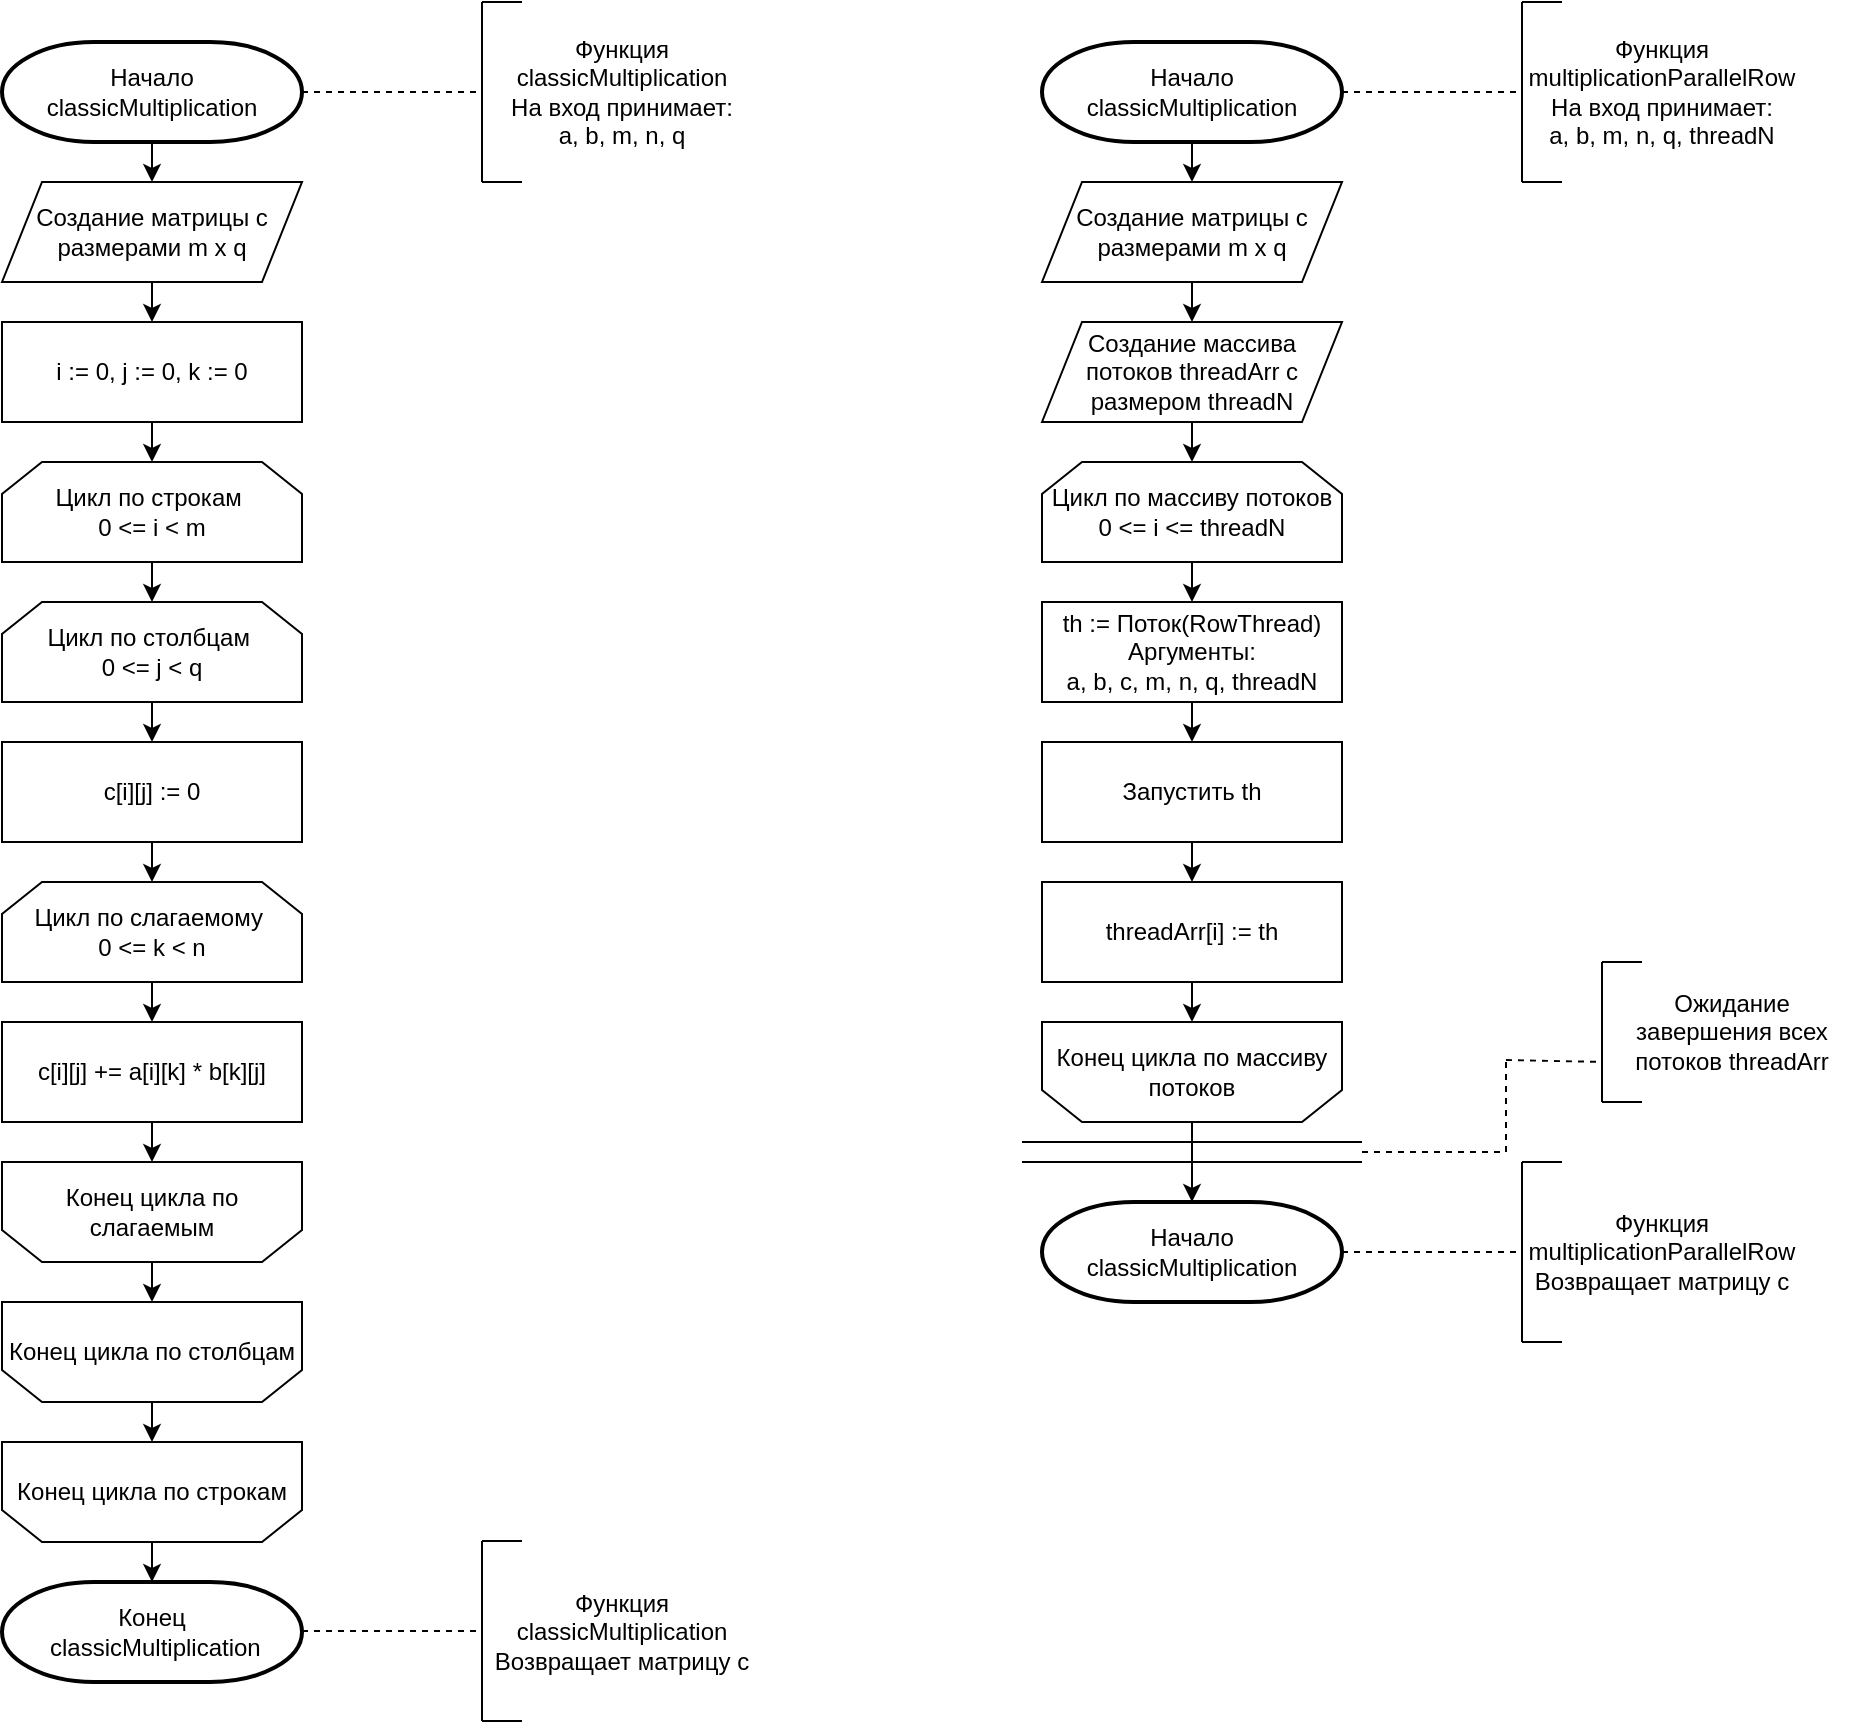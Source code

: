 <mxfile version="13.10.0" type="device"><diagram id="bh_39w6_z0rFIUdo9ZEe" name="Page-1"><mxGraphModel dx="1038" dy="11786" grid="1" gridSize="10" guides="1" tooltips="1" connect="1" arrows="1" fold="1" page="1" pageScale="1" pageWidth="1827" pageHeight="11169" background="#ffffff" math="0" shadow="0"><root><mxCell id="0"/><mxCell id="1" parent="0"/><mxCell id="mzTDEa_XzC-Mk_3e8MP_-7" value="Начало classicMultiplication" style="strokeWidth=2;html=1;shape=mxgraph.flowchart.terminator;whiteSpace=wrap;" vertex="1" parent="1"><mxGeometry x="120" y="-1990" width="150" height="50" as="geometry"/></mxCell><mxCell id="mzTDEa_XzC-Mk_3e8MP_-8" value="" style="endArrow=none;dashed=1;html=1;exitX=1;exitY=0.5;exitDx=0;exitDy=0;exitPerimeter=0;" edge="1" parent="1" source="mzTDEa_XzC-Mk_3e8MP_-7"><mxGeometry width="50" height="50" relative="1" as="geometry"><mxPoint x="510" y="-1840" as="sourcePoint"/><mxPoint x="360" y="-1965" as="targetPoint"/></mxGeometry></mxCell><mxCell id="mzTDEa_XzC-Mk_3e8MP_-9" value="" style="endArrow=none;html=1;" edge="1" parent="1"><mxGeometry width="50" height="50" relative="1" as="geometry"><mxPoint x="360" y="-1920" as="sourcePoint"/><mxPoint x="360" y="-2010" as="targetPoint"/></mxGeometry></mxCell><mxCell id="mzTDEa_XzC-Mk_3e8MP_-10" value="" style="endArrow=none;html=1;" edge="1" parent="1"><mxGeometry width="50" height="50" relative="1" as="geometry"><mxPoint x="360" y="-2010" as="sourcePoint"/><mxPoint x="380" y="-2010" as="targetPoint"/></mxGeometry></mxCell><mxCell id="mzTDEa_XzC-Mk_3e8MP_-11" value="" style="endArrow=none;html=1;" edge="1" parent="1"><mxGeometry width="50" height="50" relative="1" as="geometry"><mxPoint x="360" y="-1920" as="sourcePoint"/><mxPoint x="380" y="-1920" as="targetPoint"/></mxGeometry></mxCell><mxCell id="mzTDEa_XzC-Mk_3e8MP_-12" value="Функция classicMultiplication&lt;br&gt;На вход принимает:&lt;br&gt;a, b, m, n, q" style="text;html=1;strokeColor=none;fillColor=none;align=center;verticalAlign=middle;whiteSpace=wrap;rounded=0;" vertex="1" parent="1"><mxGeometry x="360" y="-2010" width="140" height="90" as="geometry"/></mxCell><mxCell id="mzTDEa_XzC-Mk_3e8MP_-13" value="Создание матрицы с размерами m x q" style="shape=parallelogram;perimeter=parallelogramPerimeter;whiteSpace=wrap;html=1;fixedSize=1;fillColor=#ffffff;" vertex="1" parent="1"><mxGeometry x="120" y="-1920" width="150" height="50" as="geometry"/></mxCell><mxCell id="mzTDEa_XzC-Mk_3e8MP_-14" value="i := 0, j := 0, k := 0" style="rounded=0;whiteSpace=wrap;html=1;fillColor=#ffffff;" vertex="1" parent="1"><mxGeometry x="120" y="-1850" width="150" height="50" as="geometry"/></mxCell><mxCell id="mzTDEa_XzC-Mk_3e8MP_-15" value="Цикл по строкам&amp;nbsp;&lt;br&gt;0 &amp;lt;= i &amp;lt; m" style="shape=loopLimit;whiteSpace=wrap;html=1;fillColor=#ffffff;" vertex="1" parent="1"><mxGeometry x="120" y="-1780" width="150" height="50" as="geometry"/></mxCell><mxCell id="mzTDEa_XzC-Mk_3e8MP_-16" value="Цикл по столбцам&amp;nbsp;&lt;br&gt;0 &amp;lt;= j &amp;lt; q" style="shape=loopLimit;whiteSpace=wrap;html=1;fillColor=#ffffff;" vertex="1" parent="1"><mxGeometry x="120" y="-1710" width="150" height="50" as="geometry"/></mxCell><mxCell id="mzTDEa_XzC-Mk_3e8MP_-17" value="c[i][j] := 0" style="rounded=0;whiteSpace=wrap;html=1;fillColor=#ffffff;" vertex="1" parent="1"><mxGeometry x="120" y="-1640" width="150" height="50" as="geometry"/></mxCell><mxCell id="mzTDEa_XzC-Mk_3e8MP_-18" value="" style="endArrow=classic;html=1;exitX=0.5;exitY=1;exitDx=0;exitDy=0;exitPerimeter=0;entryX=0.5;entryY=0;entryDx=0;entryDy=0;" edge="1" parent="1" source="mzTDEa_XzC-Mk_3e8MP_-7" target="mzTDEa_XzC-Mk_3e8MP_-13"><mxGeometry width="50" height="50" relative="1" as="geometry"><mxPoint x="350" y="-1800" as="sourcePoint"/><mxPoint x="400" y="-1850" as="targetPoint"/></mxGeometry></mxCell><mxCell id="mzTDEa_XzC-Mk_3e8MP_-19" value="" style="endArrow=classic;html=1;exitX=0.5;exitY=1;exitDx=0;exitDy=0;entryX=0.5;entryY=0;entryDx=0;entryDy=0;" edge="1" parent="1" source="mzTDEa_XzC-Mk_3e8MP_-13" target="mzTDEa_XzC-Mk_3e8MP_-14"><mxGeometry width="50" height="50" relative="1" as="geometry"><mxPoint x="360" y="-1750" as="sourcePoint"/><mxPoint x="410" y="-1800" as="targetPoint"/></mxGeometry></mxCell><mxCell id="mzTDEa_XzC-Mk_3e8MP_-20" value="" style="endArrow=classic;html=1;exitX=0.5;exitY=1;exitDx=0;exitDy=0;entryX=0.5;entryY=0;entryDx=0;entryDy=0;" edge="1" parent="1" source="mzTDEa_XzC-Mk_3e8MP_-14" target="mzTDEa_XzC-Mk_3e8MP_-15"><mxGeometry width="50" height="50" relative="1" as="geometry"><mxPoint x="320" y="-1700" as="sourcePoint"/><mxPoint x="370" y="-1750" as="targetPoint"/></mxGeometry></mxCell><mxCell id="mzTDEa_XzC-Mk_3e8MP_-21" value="" style="endArrow=classic;html=1;exitX=0.5;exitY=1;exitDx=0;exitDy=0;entryX=0.5;entryY=0;entryDx=0;entryDy=0;" edge="1" parent="1" source="mzTDEa_XzC-Mk_3e8MP_-15" target="mzTDEa_XzC-Mk_3e8MP_-16"><mxGeometry width="50" height="50" relative="1" as="geometry"><mxPoint x="373" y="-1667" as="sourcePoint"/><mxPoint x="423" y="-1717" as="targetPoint"/></mxGeometry></mxCell><mxCell id="mzTDEa_XzC-Mk_3e8MP_-22" value="" style="endArrow=classic;html=1;exitX=0.5;exitY=1;exitDx=0;exitDy=0;entryX=0.5;entryY=0;entryDx=0;entryDy=0;" edge="1" parent="1" source="mzTDEa_XzC-Mk_3e8MP_-16" target="mzTDEa_XzC-Mk_3e8MP_-17"><mxGeometry width="50" height="50" relative="1" as="geometry"><mxPoint x="410" y="-1520" as="sourcePoint"/><mxPoint x="460" y="-1570" as="targetPoint"/></mxGeometry></mxCell><mxCell id="mzTDEa_XzC-Mk_3e8MP_-24" value="Цикл по слагаемому&amp;nbsp;&lt;br&gt;0 &amp;lt;= k &amp;lt; n" style="shape=loopLimit;whiteSpace=wrap;html=1;fillColor=#ffffff;" vertex="1" parent="1"><mxGeometry x="120" y="-1570" width="150" height="50" as="geometry"/></mxCell><mxCell id="mzTDEa_XzC-Mk_3e8MP_-25" value="c[i][j] += a[i][k] * b[k][j]" style="rounded=0;whiteSpace=wrap;html=1;fillColor=#ffffff;" vertex="1" parent="1"><mxGeometry x="120" y="-1500" width="150" height="50" as="geometry"/></mxCell><mxCell id="mzTDEa_XzC-Mk_3e8MP_-26" value="" style="shape=loopLimit;whiteSpace=wrap;html=1;fillColor=#ffffff;rotation=-180;" vertex="1" parent="1"><mxGeometry x="120" y="-1430" width="150" height="50" as="geometry"/></mxCell><mxCell id="mzTDEa_XzC-Mk_3e8MP_-27" value="Конец цикла по слагаемым" style="text;html=1;strokeColor=none;fillColor=none;align=center;verticalAlign=middle;whiteSpace=wrap;rounded=0;" vertex="1" parent="1"><mxGeometry x="120" y="-1430" width="150" height="50" as="geometry"/></mxCell><mxCell id="mzTDEa_XzC-Mk_3e8MP_-28" value="" style="endArrow=classic;html=1;exitX=0.5;exitY=1;exitDx=0;exitDy=0;entryX=0.5;entryY=0;entryDx=0;entryDy=0;" edge="1" parent="1" source="mzTDEa_XzC-Mk_3e8MP_-17" target="mzTDEa_XzC-Mk_3e8MP_-24"><mxGeometry width="50" height="50" relative="1" as="geometry"><mxPoint x="420" y="-1460" as="sourcePoint"/><mxPoint x="470" y="-1510" as="targetPoint"/></mxGeometry></mxCell><mxCell id="mzTDEa_XzC-Mk_3e8MP_-29" value="" style="endArrow=classic;html=1;exitX=0.5;exitY=1;exitDx=0;exitDy=0;entryX=0.5;entryY=0;entryDx=0;entryDy=0;" edge="1" parent="1" source="mzTDEa_XzC-Mk_3e8MP_-24" target="mzTDEa_XzC-Mk_3e8MP_-25"><mxGeometry width="50" height="50" relative="1" as="geometry"><mxPoint x="490" y="-1410" as="sourcePoint"/><mxPoint x="540" y="-1460" as="targetPoint"/></mxGeometry></mxCell><mxCell id="mzTDEa_XzC-Mk_3e8MP_-30" value="" style="shape=loopLimit;whiteSpace=wrap;html=1;fillColor=#ffffff;rotation=-180;" vertex="1" parent="1"><mxGeometry x="120" y="-1360" width="150" height="50" as="geometry"/></mxCell><mxCell id="mzTDEa_XzC-Mk_3e8MP_-31" value="Конец цикла по столбцам" style="text;html=1;strokeColor=none;fillColor=none;align=center;verticalAlign=middle;whiteSpace=wrap;rounded=0;" vertex="1" parent="1"><mxGeometry x="120" y="-1360" width="150" height="50" as="geometry"/></mxCell><mxCell id="mzTDEa_XzC-Mk_3e8MP_-32" value="" style="shape=loopLimit;whiteSpace=wrap;html=1;fillColor=#ffffff;rotation=-180;" vertex="1" parent="1"><mxGeometry x="120" y="-1290" width="150" height="50" as="geometry"/></mxCell><mxCell id="mzTDEa_XzC-Mk_3e8MP_-33" value="Конец цикла по строкам" style="text;html=1;strokeColor=none;fillColor=none;align=center;verticalAlign=middle;whiteSpace=wrap;rounded=0;" vertex="1" parent="1"><mxGeometry x="120" y="-1290" width="150" height="50" as="geometry"/></mxCell><mxCell id="mzTDEa_XzC-Mk_3e8MP_-34" value="" style="endArrow=classic;html=1;exitX=0.5;exitY=1;exitDx=0;exitDy=0;entryX=0.5;entryY=0;entryDx=0;entryDy=0;" edge="1" parent="1" source="mzTDEa_XzC-Mk_3e8MP_-25" target="mzTDEa_XzC-Mk_3e8MP_-27"><mxGeometry width="50" height="50" relative="1" as="geometry"><mxPoint x="410" y="-1470" as="sourcePoint"/><mxPoint x="430" y="-1340" as="targetPoint"/></mxGeometry></mxCell><mxCell id="mzTDEa_XzC-Mk_3e8MP_-35" value="" style="endArrow=classic;html=1;exitX=0.5;exitY=1;exitDx=0;exitDy=0;entryX=0.5;entryY=0;entryDx=0;entryDy=0;" edge="1" parent="1" source="mzTDEa_XzC-Mk_3e8MP_-27" target="mzTDEa_XzC-Mk_3e8MP_-31"><mxGeometry width="50" height="50" relative="1" as="geometry"><mxPoint x="390" y="-1260" as="sourcePoint"/><mxPoint x="440" y="-1310" as="targetPoint"/></mxGeometry></mxCell><mxCell id="mzTDEa_XzC-Mk_3e8MP_-36" value="" style="endArrow=classic;html=1;exitX=0.5;exitY=1;exitDx=0;exitDy=0;entryX=0.5;entryY=0;entryDx=0;entryDy=0;" edge="1" parent="1" source="mzTDEa_XzC-Mk_3e8MP_-31" target="mzTDEa_XzC-Mk_3e8MP_-33"><mxGeometry width="50" height="50" relative="1" as="geometry"><mxPoint x="380" y="-1230" as="sourcePoint"/><mxPoint x="430" y="-1280" as="targetPoint"/></mxGeometry></mxCell><mxCell id="mzTDEa_XzC-Mk_3e8MP_-37" value="Конец&lt;br&gt;&amp;nbsp;classicMultiplication" style="strokeWidth=2;html=1;shape=mxgraph.flowchart.terminator;whiteSpace=wrap;" vertex="1" parent="1"><mxGeometry x="120" y="-1220" width="150" height="50" as="geometry"/></mxCell><mxCell id="mzTDEa_XzC-Mk_3e8MP_-38" value="" style="endArrow=classic;html=1;exitX=0.5;exitY=1;exitDx=0;exitDy=0;entryX=0.5;entryY=0;entryDx=0;entryDy=0;entryPerimeter=0;" edge="1" parent="1" source="mzTDEa_XzC-Mk_3e8MP_-33" target="mzTDEa_XzC-Mk_3e8MP_-37"><mxGeometry width="50" height="50" relative="1" as="geometry"><mxPoint x="380" y="-1150" as="sourcePoint"/><mxPoint x="430" y="-1200" as="targetPoint"/></mxGeometry></mxCell><mxCell id="mzTDEa_XzC-Mk_3e8MP_-39" value="" style="endArrow=none;dashed=1;html=1;exitX=1;exitY=0.5;exitDx=0;exitDy=0;exitPerimeter=0;" edge="1" parent="1"><mxGeometry width="50" height="50" relative="1" as="geometry"><mxPoint x="270" y="-1195.5" as="sourcePoint"/><mxPoint x="360" y="-1195.5" as="targetPoint"/></mxGeometry></mxCell><mxCell id="mzTDEa_XzC-Mk_3e8MP_-40" value="" style="endArrow=none;html=1;" edge="1" parent="1"><mxGeometry width="50" height="50" relative="1" as="geometry"><mxPoint x="360" y="-1150.5" as="sourcePoint"/><mxPoint x="360" y="-1240.5" as="targetPoint"/></mxGeometry></mxCell><mxCell id="mzTDEa_XzC-Mk_3e8MP_-41" value="" style="endArrow=none;html=1;" edge="1" parent="1"><mxGeometry width="50" height="50" relative="1" as="geometry"><mxPoint x="360" y="-1240.5" as="sourcePoint"/><mxPoint x="380" y="-1240.5" as="targetPoint"/></mxGeometry></mxCell><mxCell id="mzTDEa_XzC-Mk_3e8MP_-42" value="" style="endArrow=none;html=1;" edge="1" parent="1"><mxGeometry width="50" height="50" relative="1" as="geometry"><mxPoint x="360" y="-1150.5" as="sourcePoint"/><mxPoint x="380" y="-1150.5" as="targetPoint"/></mxGeometry></mxCell><mxCell id="mzTDEa_XzC-Mk_3e8MP_-43" value="Функция classicMultiplication&lt;br&gt;Возвращает матрицу c" style="text;html=1;strokeColor=none;fillColor=none;align=center;verticalAlign=middle;whiteSpace=wrap;rounded=0;" vertex="1" parent="1"><mxGeometry x="360" y="-1240.5" width="140" height="90" as="geometry"/></mxCell><mxCell id="mzTDEa_XzC-Mk_3e8MP_-44" value="Начало classicMultiplication" style="strokeWidth=2;html=1;shape=mxgraph.flowchart.terminator;whiteSpace=wrap;" vertex="1" parent="1"><mxGeometry x="640" y="-1990" width="150" height="50" as="geometry"/></mxCell><mxCell id="mzTDEa_XzC-Mk_3e8MP_-45" value="" style="endArrow=none;dashed=1;html=1;exitX=1;exitY=0.5;exitDx=0;exitDy=0;exitPerimeter=0;" edge="1" parent="1"><mxGeometry width="50" height="50" relative="1" as="geometry"><mxPoint x="790" y="-1965" as="sourcePoint"/><mxPoint x="880" y="-1965" as="targetPoint"/></mxGeometry></mxCell><mxCell id="mzTDEa_XzC-Mk_3e8MP_-46" value="" style="endArrow=none;html=1;" edge="1" parent="1"><mxGeometry width="50" height="50" relative="1" as="geometry"><mxPoint x="880" y="-1920" as="sourcePoint"/><mxPoint x="880" y="-2010" as="targetPoint"/></mxGeometry></mxCell><mxCell id="mzTDEa_XzC-Mk_3e8MP_-47" value="" style="endArrow=none;html=1;" edge="1" parent="1"><mxGeometry width="50" height="50" relative="1" as="geometry"><mxPoint x="880" y="-2010" as="sourcePoint"/><mxPoint x="900" y="-2010" as="targetPoint"/></mxGeometry></mxCell><mxCell id="mzTDEa_XzC-Mk_3e8MP_-48" value="" style="endArrow=none;html=1;" edge="1" parent="1"><mxGeometry width="50" height="50" relative="1" as="geometry"><mxPoint x="880" y="-1920" as="sourcePoint"/><mxPoint x="900" y="-1920" as="targetPoint"/></mxGeometry></mxCell><mxCell id="mzTDEa_XzC-Mk_3e8MP_-49" value="Функция multiplicationParallelRow&lt;br&gt;На вход принимает:&lt;br&gt;a, b, m, n, q, threadN" style="text;html=1;strokeColor=none;fillColor=none;align=center;verticalAlign=middle;whiteSpace=wrap;rounded=0;" vertex="1" parent="1"><mxGeometry x="880" y="-2010" width="140" height="90" as="geometry"/></mxCell><mxCell id="mzTDEa_XzC-Mk_3e8MP_-50" value="Создание матрицы с размерами m x q" style="shape=parallelogram;perimeter=parallelogramPerimeter;whiteSpace=wrap;html=1;fixedSize=1;fillColor=#ffffff;" vertex="1" parent="1"><mxGeometry x="640" y="-1920" width="150" height="50" as="geometry"/></mxCell><mxCell id="mzTDEa_XzC-Mk_3e8MP_-51" value="Создание массива потоков threadArr с размером threadN" style="shape=parallelogram;perimeter=parallelogramPerimeter;whiteSpace=wrap;html=1;fixedSize=1;fillColor=#ffffff;" vertex="1" parent="1"><mxGeometry x="640" y="-1850" width="150" height="50" as="geometry"/></mxCell><mxCell id="mzTDEa_XzC-Mk_3e8MP_-52" value="Цикл по массиву потоков&lt;br&gt;0 &amp;lt;= i &amp;lt;= threadN" style="shape=loopLimit;whiteSpace=wrap;html=1;fillColor=#ffffff;" vertex="1" parent="1"><mxGeometry x="640" y="-1780" width="150" height="50" as="geometry"/></mxCell><mxCell id="mzTDEa_XzC-Mk_3e8MP_-53" value="th := Поток(RowThread)&lt;br&gt;Аргументы:&lt;br&gt;a, b, c, m, n, q, threadN" style="rounded=0;whiteSpace=wrap;html=1;fillColor=#ffffff;" vertex="1" parent="1"><mxGeometry x="640" y="-1710" width="150" height="50" as="geometry"/></mxCell><mxCell id="mzTDEa_XzC-Mk_3e8MP_-54" value="Запустить th" style="rounded=0;whiteSpace=wrap;html=1;fillColor=#ffffff;" vertex="1" parent="1"><mxGeometry x="640" y="-1640" width="150" height="50" as="geometry"/></mxCell><mxCell id="mzTDEa_XzC-Mk_3e8MP_-55" value="" style="endArrow=classic;html=1;exitX=0.5;exitY=1;exitDx=0;exitDy=0;exitPerimeter=0;entryX=0.5;entryY=0;entryDx=0;entryDy=0;" edge="1" parent="1" source="mzTDEa_XzC-Mk_3e8MP_-44" target="mzTDEa_XzC-Mk_3e8MP_-50"><mxGeometry width="50" height="50" relative="1" as="geometry"><mxPoint x="910" y="-1650" as="sourcePoint"/><mxPoint x="960" y="-1700" as="targetPoint"/></mxGeometry></mxCell><mxCell id="mzTDEa_XzC-Mk_3e8MP_-56" value="" style="endArrow=classic;html=1;exitX=0.5;exitY=1;exitDx=0;exitDy=0;entryX=0.5;entryY=0;entryDx=0;entryDy=0;" edge="1" parent="1" source="mzTDEa_XzC-Mk_3e8MP_-50" target="mzTDEa_XzC-Mk_3e8MP_-51"><mxGeometry width="50" height="50" relative="1" as="geometry"><mxPoint x="990" y="-1700" as="sourcePoint"/><mxPoint x="1040" y="-1750" as="targetPoint"/></mxGeometry></mxCell><mxCell id="mzTDEa_XzC-Mk_3e8MP_-57" value="" style="endArrow=classic;html=1;exitX=0.5;exitY=1;exitDx=0;exitDy=0;entryX=0.5;entryY=0;entryDx=0;entryDy=0;" edge="1" parent="1" source="mzTDEa_XzC-Mk_3e8MP_-51" target="mzTDEa_XzC-Mk_3e8MP_-52"><mxGeometry width="50" height="50" relative="1" as="geometry"><mxPoint x="950" y="-1630" as="sourcePoint"/><mxPoint x="740" y="-1790" as="targetPoint"/></mxGeometry></mxCell><mxCell id="mzTDEa_XzC-Mk_3e8MP_-58" value="" style="endArrow=classic;html=1;exitX=0.5;exitY=1;exitDx=0;exitDy=0;entryX=0.5;entryY=0;entryDx=0;entryDy=0;" edge="1" parent="1" source="mzTDEa_XzC-Mk_3e8MP_-52" target="mzTDEa_XzC-Mk_3e8MP_-53"><mxGeometry width="50" height="50" relative="1" as="geometry"><mxPoint x="1010" y="-1650" as="sourcePoint"/><mxPoint x="1060" y="-1700" as="targetPoint"/></mxGeometry></mxCell><mxCell id="mzTDEa_XzC-Mk_3e8MP_-59" value="" style="endArrow=classic;html=1;exitX=0.5;exitY=1;exitDx=0;exitDy=0;entryX=0.5;entryY=0;entryDx=0;entryDy=0;" edge="1" parent="1" source="mzTDEa_XzC-Mk_3e8MP_-53" target="mzTDEa_XzC-Mk_3e8MP_-54"><mxGeometry width="50" height="50" relative="1" as="geometry"><mxPoint x="880" y="-1550" as="sourcePoint"/><mxPoint x="930" y="-1600" as="targetPoint"/></mxGeometry></mxCell><mxCell id="mzTDEa_XzC-Mk_3e8MP_-60" value="threadArr[i] := th" style="rounded=0;whiteSpace=wrap;html=1;fillColor=#ffffff;" vertex="1" parent="1"><mxGeometry x="640" y="-1570" width="150" height="50" as="geometry"/></mxCell><mxCell id="mzTDEa_XzC-Mk_3e8MP_-62" value="" style="shape=loopLimit;whiteSpace=wrap;html=1;fillColor=#ffffff;rotation=-180;" vertex="1" parent="1"><mxGeometry x="640" y="-1500" width="150" height="50" as="geometry"/></mxCell><mxCell id="mzTDEa_XzC-Mk_3e8MP_-63" value="Конец цикла по массиву потоков" style="text;html=1;strokeColor=none;fillColor=none;align=center;verticalAlign=middle;whiteSpace=wrap;rounded=0;" vertex="1" parent="1"><mxGeometry x="640" y="-1500" width="150" height="50" as="geometry"/></mxCell><mxCell id="mzTDEa_XzC-Mk_3e8MP_-64" value="Начало classicMultiplication" style="strokeWidth=2;html=1;shape=mxgraph.flowchart.terminator;whiteSpace=wrap;" vertex="1" parent="1"><mxGeometry x="640" y="-1410" width="150" height="50" as="geometry"/></mxCell><mxCell id="mzTDEa_XzC-Mk_3e8MP_-65" value="" style="endArrow=classic;html=1;exitX=0.5;exitY=1;exitDx=0;exitDy=0;entryX=0.5;entryY=0;entryDx=0;entryDy=0;" edge="1" parent="1" source="mzTDEa_XzC-Mk_3e8MP_-54" target="mzTDEa_XzC-Mk_3e8MP_-60"><mxGeometry width="50" height="50" relative="1" as="geometry"><mxPoint x="870" y="-1350" as="sourcePoint"/><mxPoint x="920" y="-1400" as="targetPoint"/></mxGeometry></mxCell><mxCell id="mzTDEa_XzC-Mk_3e8MP_-66" value="" style="endArrow=classic;html=1;exitX=0.5;exitY=1;exitDx=0;exitDy=0;entryX=0.5;entryY=0;entryDx=0;entryDy=0;" edge="1" parent="1" source="mzTDEa_XzC-Mk_3e8MP_-60" target="mzTDEa_XzC-Mk_3e8MP_-63"><mxGeometry width="50" height="50" relative="1" as="geometry"><mxPoint x="900" y="-1280" as="sourcePoint"/><mxPoint x="950" y="-1330" as="targetPoint"/></mxGeometry></mxCell><mxCell id="mzTDEa_XzC-Mk_3e8MP_-67" value="" style="endArrow=classic;html=1;exitX=0.5;exitY=1;exitDx=0;exitDy=0;entryX=0.5;entryY=0;entryDx=0;entryDy=0;entryPerimeter=0;" edge="1" parent="1" source="mzTDEa_XzC-Mk_3e8MP_-63" target="mzTDEa_XzC-Mk_3e8MP_-64"><mxGeometry width="50" height="50" relative="1" as="geometry"><mxPoint x="850" y="-1230" as="sourcePoint"/><mxPoint x="900" y="-1280" as="targetPoint"/></mxGeometry></mxCell><mxCell id="mzTDEa_XzC-Mk_3e8MP_-68" value="" style="endArrow=none;html=1;" edge="1" parent="1"><mxGeometry width="50" height="50" relative="1" as="geometry"><mxPoint x="630" y="-1440" as="sourcePoint"/><mxPoint x="800" y="-1440" as="targetPoint"/></mxGeometry></mxCell><mxCell id="mzTDEa_XzC-Mk_3e8MP_-69" value="" style="endArrow=none;html=1;" edge="1" parent="1"><mxGeometry width="50" height="50" relative="1" as="geometry"><mxPoint x="630" y="-1430" as="sourcePoint"/><mxPoint x="800" y="-1430" as="targetPoint"/></mxGeometry></mxCell><mxCell id="mzTDEa_XzC-Mk_3e8MP_-70" value="" style="endArrow=none;dashed=1;html=1;exitX=1;exitY=0.5;exitDx=0;exitDy=0;exitPerimeter=0;" edge="1" parent="1"><mxGeometry width="50" height="50" relative="1" as="geometry"><mxPoint x="800" y="-1435" as="sourcePoint"/><mxPoint x="870" y="-1435" as="targetPoint"/></mxGeometry></mxCell><mxCell id="mzTDEa_XzC-Mk_3e8MP_-71" value="" style="endArrow=none;dashed=1;html=1;" edge="1" parent="1"><mxGeometry width="50" height="50" relative="1" as="geometry"><mxPoint x="872" y="-1480" as="sourcePoint"/><mxPoint x="872" y="-1434" as="targetPoint"/></mxGeometry></mxCell><mxCell id="mzTDEa_XzC-Mk_3e8MP_-73" value="" style="endArrow=none;dashed=1;html=1;" edge="1" parent="1"><mxGeometry width="50" height="50" relative="1" as="geometry"><mxPoint x="872" y="-1481" as="sourcePoint"/><mxPoint x="920" y="-1480" as="targetPoint"/></mxGeometry></mxCell><mxCell id="mzTDEa_XzC-Mk_3e8MP_-74" value="" style="endArrow=none;html=1;" edge="1" parent="1"><mxGeometry width="50" height="50" relative="1" as="geometry"><mxPoint x="920" y="-1460" as="sourcePoint"/><mxPoint x="920" y="-1530" as="targetPoint"/></mxGeometry></mxCell><mxCell id="mzTDEa_XzC-Mk_3e8MP_-75" value="" style="endArrow=none;html=1;" edge="1" parent="1"><mxGeometry width="50" height="50" relative="1" as="geometry"><mxPoint x="920" y="-1530" as="sourcePoint"/><mxPoint x="940" y="-1530" as="targetPoint"/></mxGeometry></mxCell><mxCell id="mzTDEa_XzC-Mk_3e8MP_-76" value="" style="endArrow=none;html=1;" edge="1" parent="1"><mxGeometry width="50" height="50" relative="1" as="geometry"><mxPoint x="920" y="-1460" as="sourcePoint"/><mxPoint x="940" y="-1460" as="targetPoint"/></mxGeometry></mxCell><mxCell id="mzTDEa_XzC-Mk_3e8MP_-77" value="Ожидание завершения всех потоков threadArr" style="text;html=1;strokeColor=none;fillColor=none;align=center;verticalAlign=middle;whiteSpace=wrap;rounded=0;" vertex="1" parent="1"><mxGeometry x="920" y="-1530" width="130" height="70" as="geometry"/></mxCell><mxCell id="mzTDEa_XzC-Mk_3e8MP_-78" value="" style="endArrow=none;dashed=1;html=1;exitX=1;exitY=0.5;exitDx=0;exitDy=0;exitPerimeter=0;" edge="1" parent="1" source="mzTDEa_XzC-Mk_3e8MP_-64"><mxGeometry width="50" height="50" relative="1" as="geometry"><mxPoint x="870" y="-1320" as="sourcePoint"/><mxPoint x="880" y="-1385" as="targetPoint"/></mxGeometry></mxCell><mxCell id="mzTDEa_XzC-Mk_3e8MP_-79" value="" style="endArrow=none;html=1;" edge="1" parent="1"><mxGeometry width="50" height="50" relative="1" as="geometry"><mxPoint x="880" y="-1350" as="sourcePoint"/><mxPoint x="880" y="-1410" as="targetPoint"/></mxGeometry></mxCell><mxCell id="mzTDEa_XzC-Mk_3e8MP_-80" value="" style="endArrow=none;dashed=1;html=1;exitX=1;exitY=0.5;exitDx=0;exitDy=0;exitPerimeter=0;" edge="1" parent="1"><mxGeometry width="50" height="50" relative="1" as="geometry"><mxPoint x="790" y="-1385" as="sourcePoint"/><mxPoint x="880" y="-1385" as="targetPoint"/></mxGeometry></mxCell><mxCell id="mzTDEa_XzC-Mk_3e8MP_-81" value="" style="endArrow=none;html=1;" edge="1" parent="1"><mxGeometry width="50" height="50" relative="1" as="geometry"><mxPoint x="880" y="-1340" as="sourcePoint"/><mxPoint x="880" y="-1430" as="targetPoint"/></mxGeometry></mxCell><mxCell id="mzTDEa_XzC-Mk_3e8MP_-82" value="" style="endArrow=none;html=1;" edge="1" parent="1"><mxGeometry width="50" height="50" relative="1" as="geometry"><mxPoint x="880" y="-1430" as="sourcePoint"/><mxPoint x="900" y="-1430" as="targetPoint"/></mxGeometry></mxCell><mxCell id="mzTDEa_XzC-Mk_3e8MP_-83" value="" style="endArrow=none;html=1;" edge="1" parent="1"><mxGeometry width="50" height="50" relative="1" as="geometry"><mxPoint x="880" y="-1340" as="sourcePoint"/><mxPoint x="900" y="-1340" as="targetPoint"/></mxGeometry></mxCell><mxCell id="mzTDEa_XzC-Mk_3e8MP_-84" value="Функция multiplicationParallelRow&lt;br&gt;Возвращает матрицу c" style="text;html=1;strokeColor=none;fillColor=none;align=center;verticalAlign=middle;whiteSpace=wrap;rounded=0;" vertex="1" parent="1"><mxGeometry x="880" y="-1430" width="140" height="90" as="geometry"/></mxCell></root></mxGraphModel></diagram></mxfile>